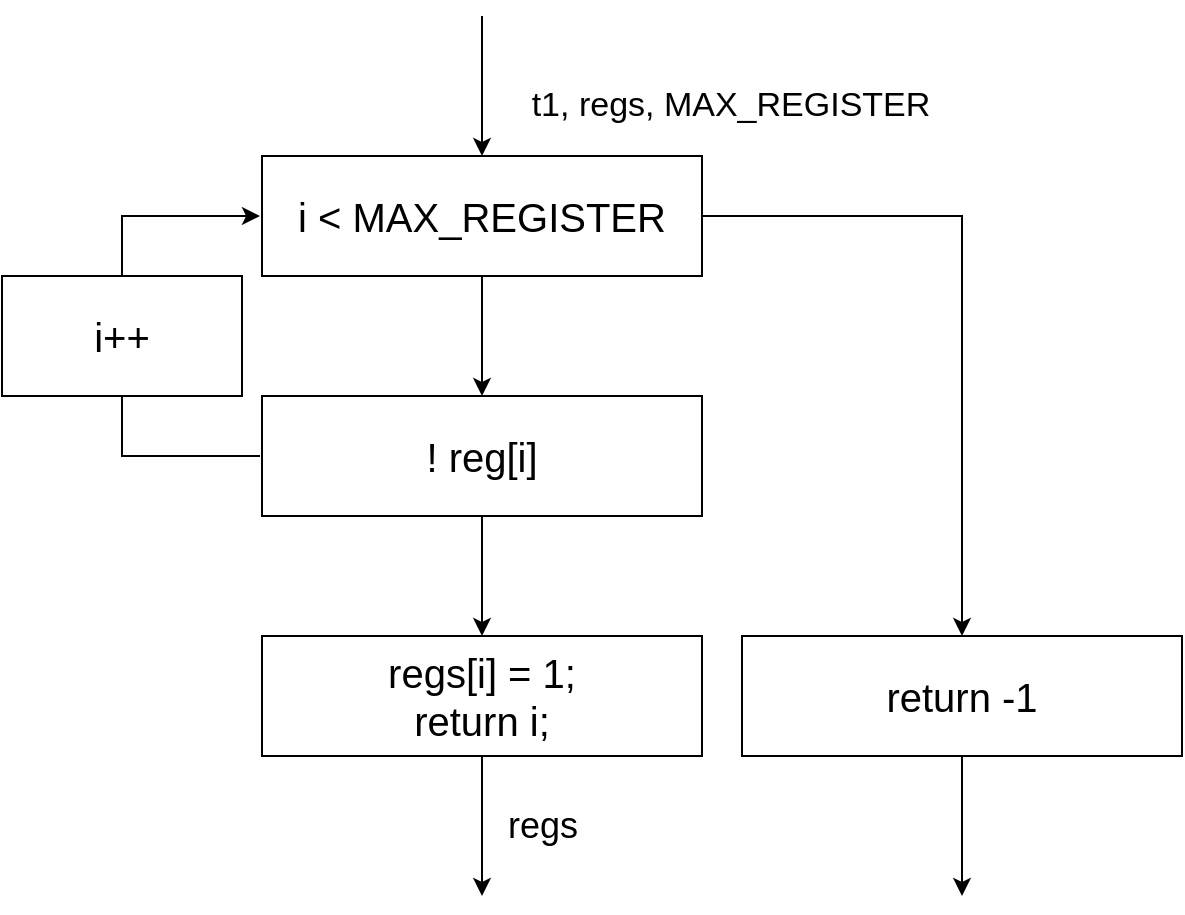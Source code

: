 <mxfile version="26.0.6">
  <diagram id="C5RBs43oDa-KdzZeNtuy" name="Page-1">
    <mxGraphModel dx="954" dy="647" grid="1" gridSize="10" guides="1" tooltips="1" connect="1" arrows="1" fold="1" page="1" pageScale="1" pageWidth="827" pageHeight="1169" math="0" shadow="0">
      <root>
        <mxCell id="WIyWlLk6GJQsqaUBKTNV-0" />
        <mxCell id="WIyWlLk6GJQsqaUBKTNV-1" parent="WIyWlLk6GJQsqaUBKTNV-0" />
        <mxCell id="wULqMhYoGdPGCwZH4SLe-3" style="edgeStyle=orthogonalEdgeStyle;rounded=0;orthogonalLoop=1;jettySize=auto;html=1;exitX=1;exitY=0.5;exitDx=0;exitDy=0;entryX=0.5;entryY=0;entryDx=0;entryDy=0;" parent="WIyWlLk6GJQsqaUBKTNV-1" target="wULqMhYoGdPGCwZH4SLe-12" edge="1">
          <mxGeometry relative="1" as="geometry">
            <mxPoint x="500" y="380" as="targetPoint" />
            <mxPoint x="320" y="200" as="sourcePoint" />
            <Array as="points">
              <mxPoint x="530" y="200" />
            </Array>
          </mxGeometry>
        </mxCell>
        <mxCell id="wULqMhYoGdPGCwZH4SLe-4" style="edgeStyle=orthogonalEdgeStyle;rounded=0;orthogonalLoop=1;jettySize=auto;html=1;" parent="WIyWlLk6GJQsqaUBKTNV-1" source="wULqMhYoGdPGCwZH4SLe-0" edge="1">
          <mxGeometry relative="1" as="geometry">
            <mxPoint x="290" y="290" as="targetPoint" />
          </mxGeometry>
        </mxCell>
        <mxCell id="wULqMhYoGdPGCwZH4SLe-0" value="&lt;font style=&quot;font-size: 20px;&quot;&gt;i &amp;lt; MAX_REGISTER&lt;/font&gt;" style="rounded=0;whiteSpace=wrap;html=1;" parent="WIyWlLk6GJQsqaUBKTNV-1" vertex="1">
          <mxGeometry x="180" y="170" width="220" height="60" as="geometry" />
        </mxCell>
        <mxCell id="wULqMhYoGdPGCwZH4SLe-1" value="&lt;font style=&quot;font-size: 17px;&quot;&gt;t1, regs, MAX_REGISTER&lt;/font&gt;" style="text;html=1;align=center;verticalAlign=middle;resizable=0;points=[];autosize=1;strokeColor=none;fillColor=none;strokeWidth=3;" parent="WIyWlLk6GJQsqaUBKTNV-1" vertex="1">
          <mxGeometry x="304" y="130" width="220" height="30" as="geometry" />
        </mxCell>
        <mxCell id="wULqMhYoGdPGCwZH4SLe-2" value="" style="endArrow=classic;html=1;rounded=0;entryX=0.5;entryY=0;entryDx=0;entryDy=0;" parent="WIyWlLk6GJQsqaUBKTNV-1" target="wULqMhYoGdPGCwZH4SLe-0" edge="1">
          <mxGeometry width="50" height="50" relative="1" as="geometry">
            <mxPoint x="290" y="100" as="sourcePoint" />
            <mxPoint x="340" y="50" as="targetPoint" />
          </mxGeometry>
        </mxCell>
        <mxCell id="wULqMhYoGdPGCwZH4SLe-7" style="edgeStyle=orthogonalEdgeStyle;rounded=0;orthogonalLoop=1;jettySize=auto;html=1;" parent="WIyWlLk6GJQsqaUBKTNV-1" source="wULqMhYoGdPGCwZH4SLe-5" edge="1">
          <mxGeometry relative="1" as="geometry">
            <mxPoint x="290" y="410" as="targetPoint" />
          </mxGeometry>
        </mxCell>
        <mxCell id="wULqMhYoGdPGCwZH4SLe-9" style="edgeStyle=orthogonalEdgeStyle;rounded=0;orthogonalLoop=1;jettySize=auto;html=1;" parent="WIyWlLk6GJQsqaUBKTNV-1" edge="1">
          <mxGeometry relative="1" as="geometry">
            <mxPoint x="179" y="200" as="targetPoint" />
            <mxPoint x="179" y="320" as="sourcePoint" />
            <Array as="points">
              <mxPoint x="110" y="320" />
              <mxPoint x="110" y="200" />
            </Array>
          </mxGeometry>
        </mxCell>
        <mxCell id="wULqMhYoGdPGCwZH4SLe-5" value="&lt;font style=&quot;font-size: 20px;&quot;&gt;! reg[i]&lt;/font&gt;" style="rounded=0;whiteSpace=wrap;html=1;" parent="WIyWlLk6GJQsqaUBKTNV-1" vertex="1">
          <mxGeometry x="180" y="290" width="220" height="60" as="geometry" />
        </mxCell>
        <mxCell id="wULqMhYoGdPGCwZH4SLe-15" style="edgeStyle=orthogonalEdgeStyle;rounded=0;orthogonalLoop=1;jettySize=auto;html=1;" parent="WIyWlLk6GJQsqaUBKTNV-1" source="wULqMhYoGdPGCwZH4SLe-8" edge="1">
          <mxGeometry relative="1" as="geometry">
            <mxPoint x="290" y="540" as="targetPoint" />
          </mxGeometry>
        </mxCell>
        <mxCell id="wULqMhYoGdPGCwZH4SLe-8" value="&lt;font style=&quot;font-size: 20px;&quot;&gt;regs[i] = 1;&lt;/font&gt;&lt;div&gt;&lt;font style=&quot;font-size: 20px;&quot;&gt;return i;&lt;/font&gt;&lt;/div&gt;" style="rounded=0;whiteSpace=wrap;html=1;" parent="WIyWlLk6GJQsqaUBKTNV-1" vertex="1">
          <mxGeometry x="180" y="410" width="220" height="60" as="geometry" />
        </mxCell>
        <mxCell id="wULqMhYoGdPGCwZH4SLe-14" style="edgeStyle=orthogonalEdgeStyle;rounded=0;orthogonalLoop=1;jettySize=auto;html=1;" parent="WIyWlLk6GJQsqaUBKTNV-1" source="wULqMhYoGdPGCwZH4SLe-12" edge="1">
          <mxGeometry relative="1" as="geometry">
            <mxPoint x="530" y="540" as="targetPoint" />
          </mxGeometry>
        </mxCell>
        <mxCell id="wULqMhYoGdPGCwZH4SLe-12" value="&lt;font style=&quot;font-size: 20px;&quot;&gt;return -1&lt;/font&gt;" style="rounded=0;whiteSpace=wrap;html=1;" parent="WIyWlLk6GJQsqaUBKTNV-1" vertex="1">
          <mxGeometry x="420" y="410" width="220" height="60" as="geometry" />
        </mxCell>
        <mxCell id="wULqMhYoGdPGCwZH4SLe-16" value="&lt;font style=&quot;font-size: 18px;&quot;&gt;regs&lt;/font&gt;" style="text;html=1;align=center;verticalAlign=middle;resizable=0;points=[];autosize=1;strokeColor=none;fillColor=none;" parent="WIyWlLk6GJQsqaUBKTNV-1" vertex="1">
          <mxGeometry x="290" y="490" width="60" height="30" as="geometry" />
        </mxCell>
        <mxCell id="wULqMhYoGdPGCwZH4SLe-17" value="&lt;font style=&quot;font-size: 20px;&quot;&gt;i++&lt;/font&gt;" style="rounded=0;whiteSpace=wrap;html=1;" parent="WIyWlLk6GJQsqaUBKTNV-1" vertex="1">
          <mxGeometry x="50" y="230" width="120" height="60" as="geometry" />
        </mxCell>
      </root>
    </mxGraphModel>
  </diagram>
</mxfile>
